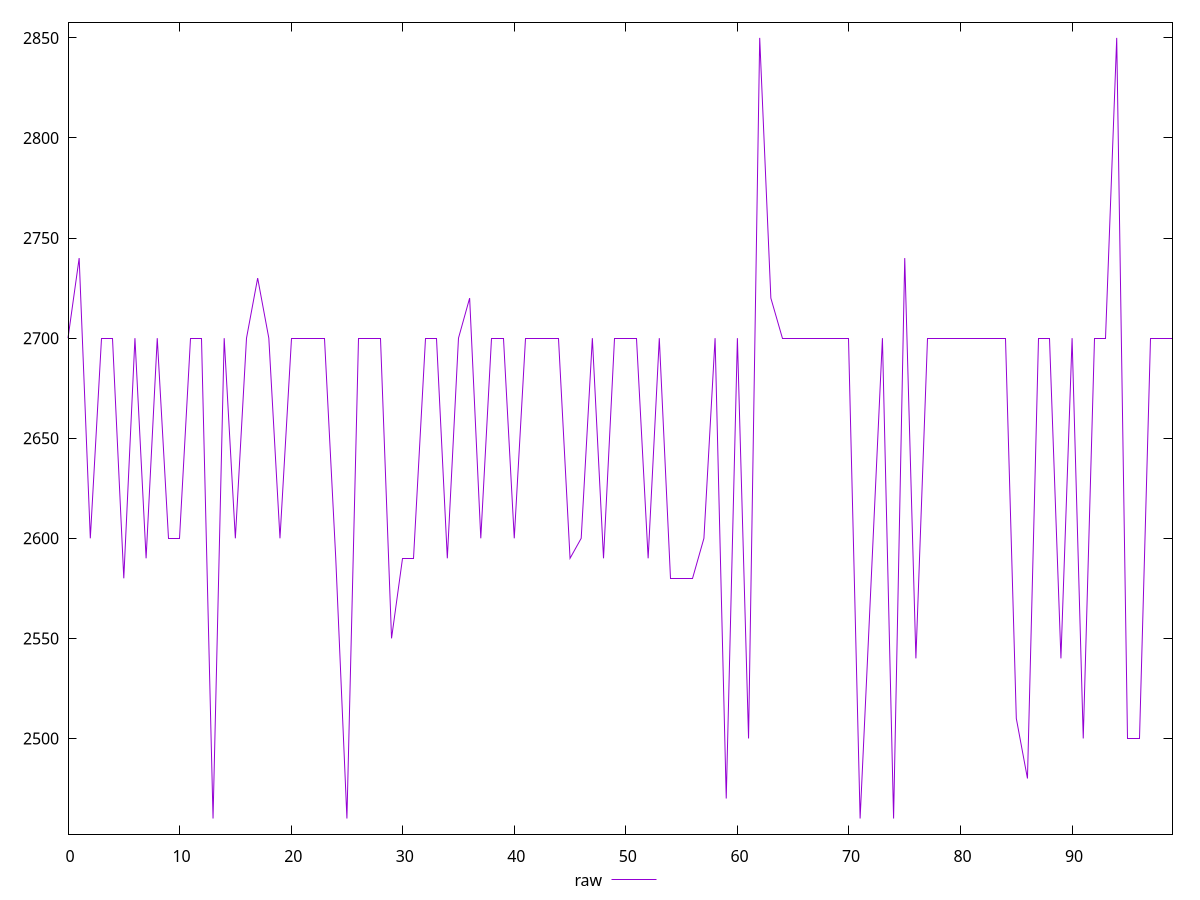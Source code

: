 reset

$raw <<EOF
0 2700
1 2740
2 2600
3 2700
4 2700
5 2580
6 2700
7 2590
8 2700
9 2600
10 2600
11 2700
12 2700
13 2460
14 2700
15 2600
16 2700
17 2730
18 2700
19 2600
20 2700
21 2700
22 2700
23 2700
24 2590
25 2460
26 2700
27 2700
28 2700
29 2550
30 2590
31 2590
32 2700
33 2700
34 2590
35 2700
36 2720
37 2600
38 2700
39 2700
40 2600
41 2700
42 2700
43 2700
44 2700
45 2590
46 2600
47 2700
48 2590
49 2700
50 2700
51 2700
52 2590
53 2700
54 2580
55 2580
56 2580
57 2600
58 2700
59 2470
60 2700
61 2500
62 2850
63 2720
64 2700
65 2700
66 2700
67 2700
68 2700
69 2700
70 2700
71 2460
72 2580
73 2700
74 2460
75 2740
76 2540
77 2700
78 2700
79 2700
80 2700
81 2700
82 2700
83 2700
84 2700
85 2510
86 2480
87 2700
88 2700
89 2540
90 2700
91 2500
92 2700
93 2700
94 2850
95 2500
96 2500
97 2700
98 2700
99 2700
EOF

set key outside below
set xrange [0:99]
set yrange [2452.2:2857.8]
set trange [2452.2:2857.8]
set terminal svg size 640, 500 enhanced background rgb 'white'
set output "report_00018_2021-02-10T15-25-16.877Z/uses-text-compression/samples/pages+cached+noadtech/raw/values.svg"

plot $raw title "raw" with line

reset
